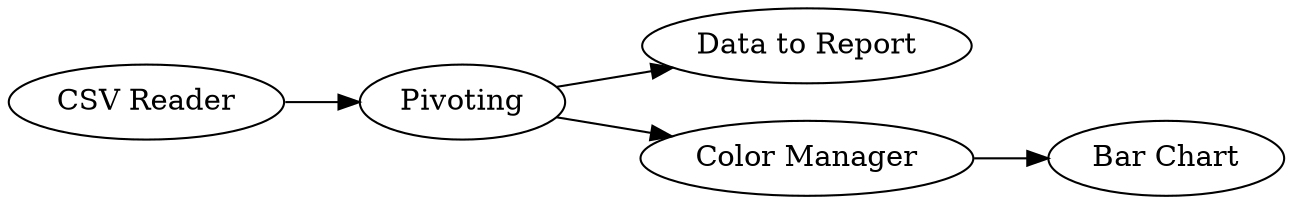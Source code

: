 digraph {
	2 -> 3
	2 -> 5
	5 -> 4
	1 -> 2
	5 [label="Color Manager"]
	1 [label="CSV Reader"]
	4 [label="Bar Chart"]
	3 [label="Data to Report"]
	2 [label=Pivoting]
	rankdir=LR
}
